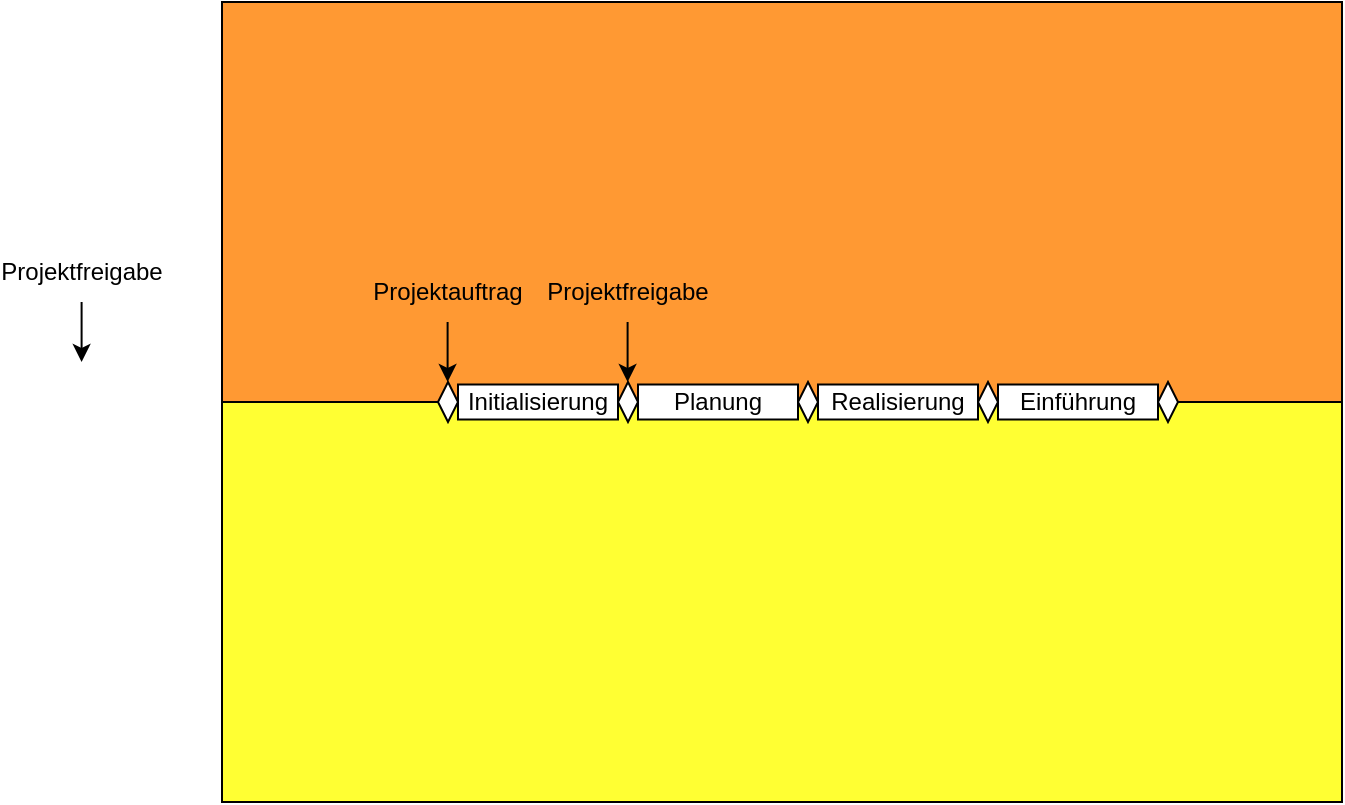 <mxfile version="23.0.2" type="device">
  <diagram name="Seite-1" id="6-l7aiibEa_61dGoq41B">
    <mxGraphModel dx="240" dy="358" grid="1" gridSize="10" guides="1" tooltips="1" connect="1" arrows="1" fold="1" page="1" pageScale="1" pageWidth="827" pageHeight="1169" math="0" shadow="0">
      <root>
        <mxCell id="0" />
        <mxCell id="1" parent="0" />
        <mxCell id="pvYRUeNBpfxUNBlyPRY0-1" value="" style="rounded=0;whiteSpace=wrap;html=1;fillColor=#FF9933;" vertex="1" parent="1">
          <mxGeometry x="120" y="120" width="560" height="200" as="geometry" />
        </mxCell>
        <mxCell id="pvYRUeNBpfxUNBlyPRY0-2" value="" style="rounded=0;whiteSpace=wrap;html=1;fillColor=#FFFF33;" vertex="1" parent="1">
          <mxGeometry x="120" y="320" width="560" height="200" as="geometry" />
        </mxCell>
        <mxCell id="pvYRUeNBpfxUNBlyPRY0-3" value="" style="rhombus;whiteSpace=wrap;html=1;" vertex="1" parent="1">
          <mxGeometry x="228" y="310" width="10" height="20" as="geometry" />
        </mxCell>
        <mxCell id="pvYRUeNBpfxUNBlyPRY0-4" value="Initialisierung" style="rounded=0;whiteSpace=wrap;html=1;" vertex="1" parent="1">
          <mxGeometry x="238" y="311.25" width="80" height="17.5" as="geometry" />
        </mxCell>
        <mxCell id="pvYRUeNBpfxUNBlyPRY0-5" value="" style="rhombus;whiteSpace=wrap;html=1;" vertex="1" parent="1">
          <mxGeometry x="318" y="310" width="10" height="20" as="geometry" />
        </mxCell>
        <mxCell id="pvYRUeNBpfxUNBlyPRY0-6" value="Planung" style="rounded=0;whiteSpace=wrap;html=1;" vertex="1" parent="1">
          <mxGeometry x="328" y="311.25" width="80" height="17.5" as="geometry" />
        </mxCell>
        <mxCell id="pvYRUeNBpfxUNBlyPRY0-7" value="" style="rhombus;whiteSpace=wrap;html=1;" vertex="1" parent="1">
          <mxGeometry x="408" y="310" width="10" height="20" as="geometry" />
        </mxCell>
        <mxCell id="pvYRUeNBpfxUNBlyPRY0-8" value="Realisierung" style="rounded=0;whiteSpace=wrap;html=1;" vertex="1" parent="1">
          <mxGeometry x="418" y="311.25" width="80" height="17.5" as="geometry" />
        </mxCell>
        <mxCell id="pvYRUeNBpfxUNBlyPRY0-9" value="" style="rhombus;whiteSpace=wrap;html=1;" vertex="1" parent="1">
          <mxGeometry x="498" y="310" width="10" height="20" as="geometry" />
        </mxCell>
        <mxCell id="pvYRUeNBpfxUNBlyPRY0-10" value="Einführung" style="rounded=0;whiteSpace=wrap;html=1;" vertex="1" parent="1">
          <mxGeometry x="508" y="311.25" width="80" height="17.5" as="geometry" />
        </mxCell>
        <mxCell id="pvYRUeNBpfxUNBlyPRY0-11" value="" style="rhombus;whiteSpace=wrap;html=1;" vertex="1" parent="1">
          <mxGeometry x="588" y="310" width="10" height="20" as="geometry" />
        </mxCell>
        <mxCell id="pvYRUeNBpfxUNBlyPRY0-12" value="" style="endArrow=classic;html=1;rounded=0;" edge="1" parent="1">
          <mxGeometry width="50" height="50" relative="1" as="geometry">
            <mxPoint x="49.8" y="270" as="sourcePoint" />
            <mxPoint x="49.8" y="300" as="targetPoint" />
          </mxGeometry>
        </mxCell>
        <mxCell id="pvYRUeNBpfxUNBlyPRY0-13" value="Projektfreigabe" style="text;html=1;strokeColor=none;fillColor=none;align=center;verticalAlign=middle;whiteSpace=wrap;rounded=0;" vertex="1" parent="1">
          <mxGeometry x="20" y="240" width="60" height="30" as="geometry" />
        </mxCell>
        <mxCell id="pvYRUeNBpfxUNBlyPRY0-14" value="" style="endArrow=classic;html=1;rounded=0;" edge="1" parent="1">
          <mxGeometry width="50" height="50" relative="1" as="geometry">
            <mxPoint x="232.8" y="280" as="sourcePoint" />
            <mxPoint x="232.8" y="310" as="targetPoint" />
          </mxGeometry>
        </mxCell>
        <mxCell id="pvYRUeNBpfxUNBlyPRY0-15" value="Projektauftrag" style="text;html=1;strokeColor=none;fillColor=none;align=center;verticalAlign=middle;whiteSpace=wrap;rounded=0;" vertex="1" parent="1">
          <mxGeometry x="203" y="250" width="60" height="30" as="geometry" />
        </mxCell>
        <mxCell id="pvYRUeNBpfxUNBlyPRY0-16" value="" style="endArrow=classic;html=1;rounded=0;" edge="1" parent="1">
          <mxGeometry width="50" height="50" relative="1" as="geometry">
            <mxPoint x="322.8" y="280" as="sourcePoint" />
            <mxPoint x="322.8" y="310" as="targetPoint" />
          </mxGeometry>
        </mxCell>
        <mxCell id="pvYRUeNBpfxUNBlyPRY0-17" value="Projektfreigabe" style="text;html=1;strokeColor=none;fillColor=none;align=center;verticalAlign=middle;whiteSpace=wrap;rounded=0;" vertex="1" parent="1">
          <mxGeometry x="293" y="250" width="60" height="30" as="geometry" />
        </mxCell>
      </root>
    </mxGraphModel>
  </diagram>
</mxfile>

